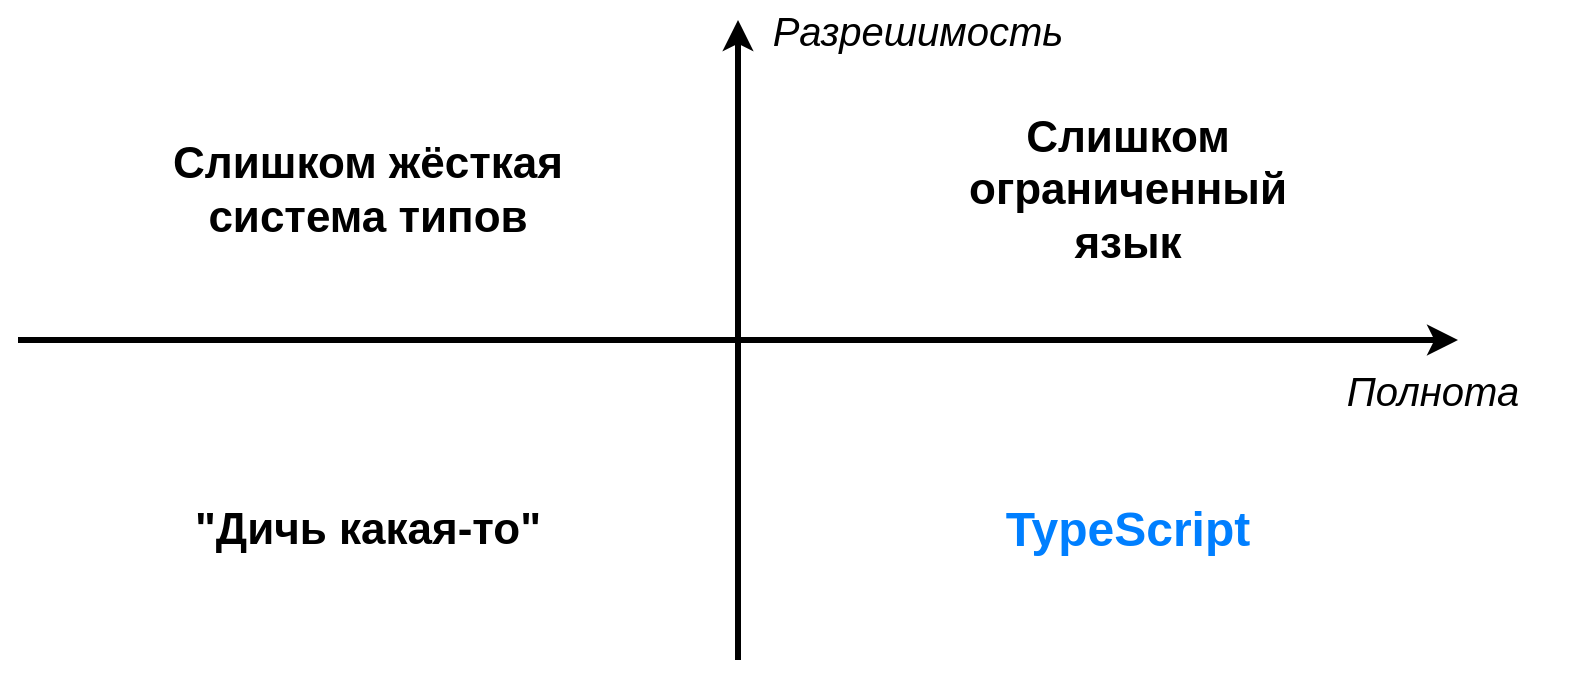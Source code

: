 <mxfile>
    <diagram id="PoCe2Z2xQ_YSlHPcF_Pw" name="Page-1">
        <mxGraphModel dx="997" dy="847" grid="1" gridSize="10" guides="1" tooltips="1" connect="1" arrows="1" fold="1" page="1" pageScale="1" pageWidth="850" pageHeight="1100" math="0" shadow="0">
            <root>
                <mxCell id="0"/>
                <mxCell id="1" parent="0"/>
                <mxCell id="2" value="" style="endArrow=classic;html=1;strokeWidth=3;" parent="1" edge="1">
                    <mxGeometry width="50" height="50" relative="1" as="geometry">
                        <mxPoint x="40" y="440" as="sourcePoint"/>
                        <mxPoint x="760" y="440" as="targetPoint"/>
                    </mxGeometry>
                </mxCell>
                <mxCell id="3" value="" style="endArrow=classic;html=1;strokeWidth=3;" parent="1" edge="1">
                    <mxGeometry width="50" height="50" relative="1" as="geometry">
                        <mxPoint x="400" y="600" as="sourcePoint"/>
                        <mxPoint x="400" y="280" as="targetPoint"/>
                    </mxGeometry>
                </mxCell>
                <mxCell id="4" value="Разрешимость" style="text;html=1;align=center;verticalAlign=middle;whiteSpace=wrap;rounded=0;fontStyle=2;fontSize=20;" parent="1" vertex="1">
                    <mxGeometry x="410" y="270" width="160" height="30" as="geometry"/>
                </mxCell>
                <mxCell id="6" value="Полнота" style="text;html=1;align=center;verticalAlign=middle;whiteSpace=wrap;rounded=0;fontStyle=2;fontSize=20;" parent="1" vertex="1">
                    <mxGeometry x="680" y="450" width="135" height="30" as="geometry"/>
                </mxCell>
                <mxCell id="7" value="Слишком жёсткая система типов" style="text;html=1;align=center;verticalAlign=middle;whiteSpace=wrap;rounded=0;fontSize=22;fontStyle=1" parent="1" vertex="1">
                    <mxGeometry x="110" y="330" width="210" height="70" as="geometry"/>
                </mxCell>
                <mxCell id="8" value="Слишком ограниченный язык" style="text;html=1;align=center;verticalAlign=middle;whiteSpace=wrap;rounded=0;fontSize=22;fontStyle=1" parent="1" vertex="1">
                    <mxGeometry x="490" y="330" width="210" height="70" as="geometry"/>
                </mxCell>
                <mxCell id="9" value="&quot;Дичь какая-то&quot;" style="text;html=1;align=center;verticalAlign=middle;whiteSpace=wrap;rounded=0;fontSize=22;fontStyle=1" parent="1" vertex="1">
                    <mxGeometry x="110" y="520" width="210" height="30" as="geometry"/>
                </mxCell>
                <mxCell id="10" value="TypeScript" style="text;html=1;align=center;verticalAlign=middle;whiteSpace=wrap;rounded=0;fontSize=24;fontStyle=1;fontColor=#007FFF;" parent="1" vertex="1">
                    <mxGeometry x="490" y="520" width="210" height="30" as="geometry"/>
                </mxCell>
            </root>
        </mxGraphModel>
    </diagram>
</mxfile>
